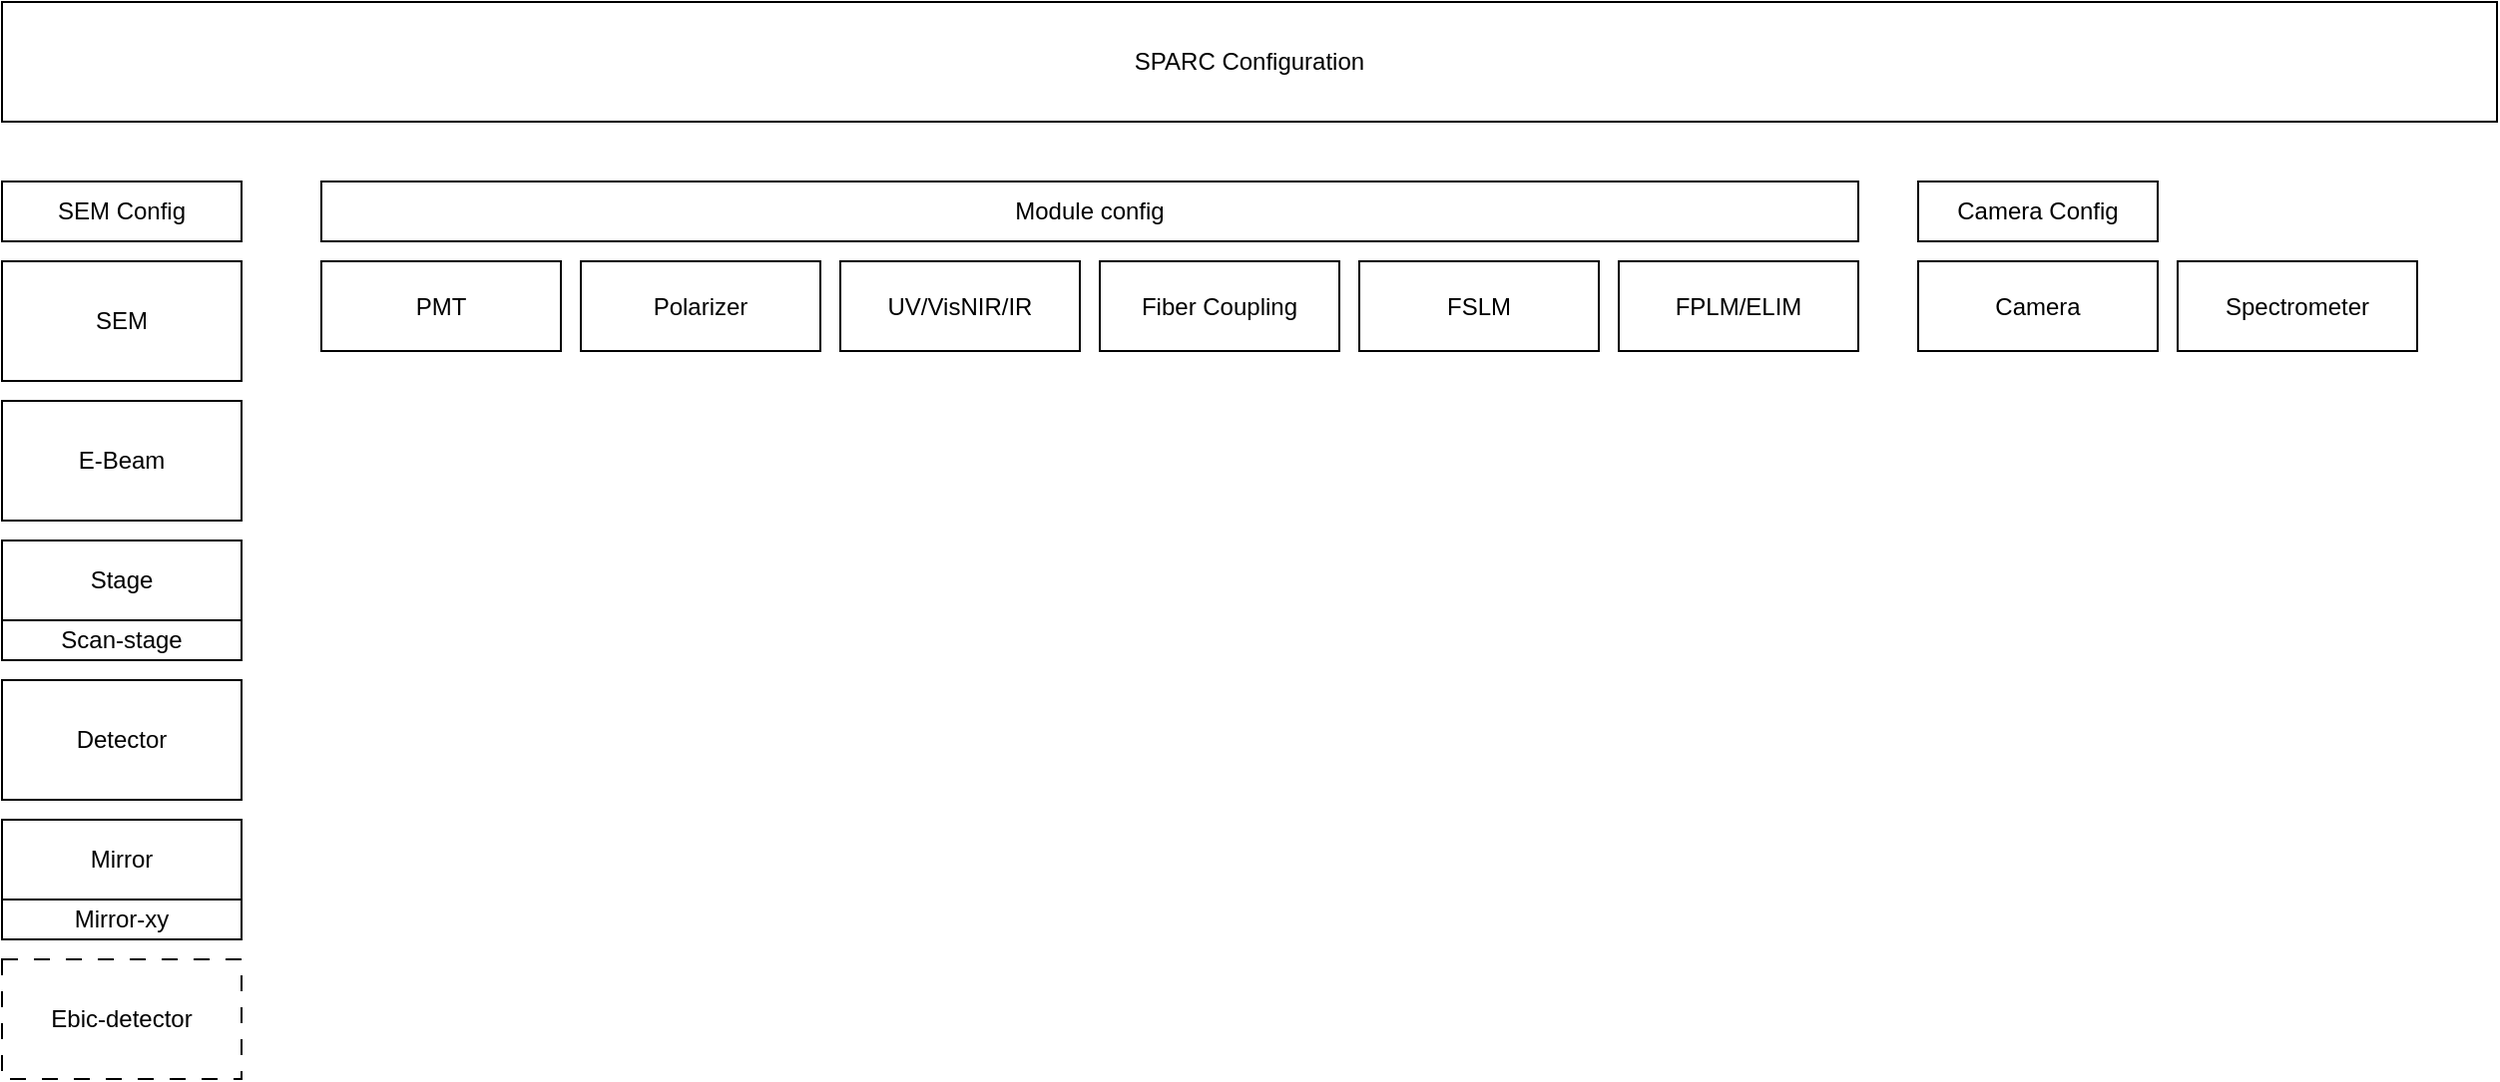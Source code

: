 <mxfile version="22.0.0" type="github">
  <diagram name="Page-1" id="2S8wYuEXz-IoH_Neu6Ck">
    <mxGraphModel dx="2039" dy="1062" grid="1" gridSize="10" guides="1" tooltips="1" connect="1" arrows="1" fold="1" page="1" pageScale="1" pageWidth="850" pageHeight="1100" math="0" shadow="0">
      <root>
        <mxCell id="0" />
        <mxCell id="1" parent="0" />
        <mxCell id="IQdCbjFeyOEhURN7PlrG-1" value="SEM" style="rounded=0;whiteSpace=wrap;html=1;" parent="1" vertex="1">
          <mxGeometry x="120" y="200" width="120" height="60" as="geometry" />
        </mxCell>
        <mxCell id="IQdCbjFeyOEhURN7PlrG-2" value="E-Beam" style="rounded=0;whiteSpace=wrap;html=1;" parent="1" vertex="1">
          <mxGeometry x="120" y="270" width="120" height="60" as="geometry" />
        </mxCell>
        <mxCell id="IQdCbjFeyOEhURN7PlrG-3" value="Stage" style="rounded=0;whiteSpace=wrap;html=1;" parent="1" vertex="1">
          <mxGeometry x="120" y="340" width="120" height="40" as="geometry" />
        </mxCell>
        <mxCell id="IQdCbjFeyOEhURN7PlrG-19" value="SPARC Configuration" style="rounded=0;whiteSpace=wrap;html=1;" parent="1" vertex="1">
          <mxGeometry x="120" y="70" width="1250" height="60" as="geometry" />
        </mxCell>
        <mxCell id="IQdCbjFeyOEhURN7PlrG-20" value="PMT" style="rounded=0;whiteSpace=wrap;html=1;" parent="1" vertex="1">
          <mxGeometry x="280" y="200" width="120" height="45" as="geometry" />
        </mxCell>
        <mxCell id="IQdCbjFeyOEhURN7PlrG-21" value="Polarizer" style="rounded=0;whiteSpace=wrap;html=1;" parent="1" vertex="1">
          <mxGeometry x="410" y="200" width="120" height="45" as="geometry" />
        </mxCell>
        <mxCell id="IQdCbjFeyOEhURN7PlrG-22" value="Module config" style="rounded=0;whiteSpace=wrap;html=1;" parent="1" vertex="1">
          <mxGeometry x="280" y="160" width="770" height="30" as="geometry" />
        </mxCell>
        <mxCell id="IQdCbjFeyOEhURN7PlrG-23" value="Fiber Coupling" style="rounded=0;whiteSpace=wrap;html=1;" parent="1" vertex="1">
          <mxGeometry x="670" y="200" width="120" height="45" as="geometry" />
        </mxCell>
        <mxCell id="IQdCbjFeyOEhURN7PlrG-24" value="UV/VisNIR/IR" style="rounded=0;whiteSpace=wrap;html=1;" parent="1" vertex="1">
          <mxGeometry x="540" y="200" width="120" height="45" as="geometry" />
        </mxCell>
        <mxCell id="IQdCbjFeyOEhURN7PlrG-25" value="FSLM" style="rounded=0;whiteSpace=wrap;html=1;" parent="1" vertex="1">
          <mxGeometry x="800" y="200" width="120" height="45" as="geometry" />
        </mxCell>
        <mxCell id="IQdCbjFeyOEhURN7PlrG-26" value="FPLM/ELIM" style="rounded=0;whiteSpace=wrap;html=1;" parent="1" vertex="1">
          <mxGeometry x="930" y="200" width="120" height="45" as="geometry" />
        </mxCell>
        <mxCell id="IQdCbjFeyOEhURN7PlrG-27" value="SEM Config" style="rounded=0;whiteSpace=wrap;html=1;" parent="1" vertex="1">
          <mxGeometry x="120" y="160" width="120" height="30" as="geometry" />
        </mxCell>
        <mxCell id="IQdCbjFeyOEhURN7PlrG-28" value="Camera Config" style="rounded=0;whiteSpace=wrap;html=1;" parent="1" vertex="1">
          <mxGeometry x="1080" y="160" width="120" height="30" as="geometry" />
        </mxCell>
        <mxCell id="IQdCbjFeyOEhURN7PlrG-29" value="Camera" style="rounded=0;whiteSpace=wrap;html=1;" parent="1" vertex="1">
          <mxGeometry x="1080" y="200" width="120" height="45" as="geometry" />
        </mxCell>
        <mxCell id="IQdCbjFeyOEhURN7PlrG-30" value="Spectrometer" style="rounded=0;whiteSpace=wrap;html=1;" parent="1" vertex="1">
          <mxGeometry x="1210" y="200" width="120" height="45" as="geometry" />
        </mxCell>
        <mxCell id="IQdCbjFeyOEhURN7PlrG-31" value="Detector" style="rounded=0;whiteSpace=wrap;html=1;" parent="1" vertex="1">
          <mxGeometry x="120" y="410" width="120" height="60" as="geometry" />
        </mxCell>
        <mxCell id="IQdCbjFeyOEhURN7PlrG-32" value="Mirror" style="rounded=0;whiteSpace=wrap;html=1;" parent="1" vertex="1">
          <mxGeometry x="120" y="480" width="120" height="40" as="geometry" />
        </mxCell>
        <mxCell id="IQdCbjFeyOEhURN7PlrG-33" value="Mirror-xy" style="rounded=0;whiteSpace=wrap;html=1;" parent="1" vertex="1">
          <mxGeometry x="120" y="520" width="120" height="20" as="geometry" />
        </mxCell>
        <mxCell id="IQdCbjFeyOEhURN7PlrG-34" value="Scan-stage" style="rounded=0;whiteSpace=wrap;html=1;" parent="1" vertex="1">
          <mxGeometry x="120" y="380" width="120" height="20" as="geometry" />
        </mxCell>
        <mxCell id="IQdCbjFeyOEhURN7PlrG-35" value="Ebic-detector" style="rounded=0;whiteSpace=wrap;html=1;dashed=1;dashPattern=8 8;" parent="1" vertex="1">
          <mxGeometry x="120" y="550" width="120" height="60" as="geometry" />
        </mxCell>
      </root>
    </mxGraphModel>
  </diagram>
</mxfile>
